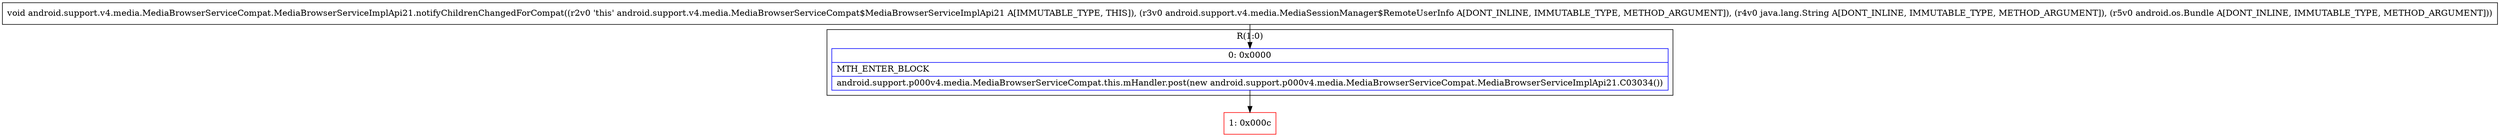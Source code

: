 digraph "CFG forandroid.support.v4.media.MediaBrowserServiceCompat.MediaBrowserServiceImplApi21.notifyChildrenChangedForCompat(Landroid\/support\/v4\/media\/MediaSessionManager$RemoteUserInfo;Ljava\/lang\/String;Landroid\/os\/Bundle;)V" {
subgraph cluster_Region_975582042 {
label = "R(1:0)";
node [shape=record,color=blue];
Node_0 [shape=record,label="{0\:\ 0x0000|MTH_ENTER_BLOCK\l|android.support.p000v4.media.MediaBrowserServiceCompat.this.mHandler.post(new android.support.p000v4.media.MediaBrowserServiceCompat.MediaBrowserServiceImplApi21.C03034())\l}"];
}
Node_1 [shape=record,color=red,label="{1\:\ 0x000c}"];
MethodNode[shape=record,label="{void android.support.v4.media.MediaBrowserServiceCompat.MediaBrowserServiceImplApi21.notifyChildrenChangedForCompat((r2v0 'this' android.support.v4.media.MediaBrowserServiceCompat$MediaBrowserServiceImplApi21 A[IMMUTABLE_TYPE, THIS]), (r3v0 android.support.v4.media.MediaSessionManager$RemoteUserInfo A[DONT_INLINE, IMMUTABLE_TYPE, METHOD_ARGUMENT]), (r4v0 java.lang.String A[DONT_INLINE, IMMUTABLE_TYPE, METHOD_ARGUMENT]), (r5v0 android.os.Bundle A[DONT_INLINE, IMMUTABLE_TYPE, METHOD_ARGUMENT])) }"];
MethodNode -> Node_0;
Node_0 -> Node_1;
}

